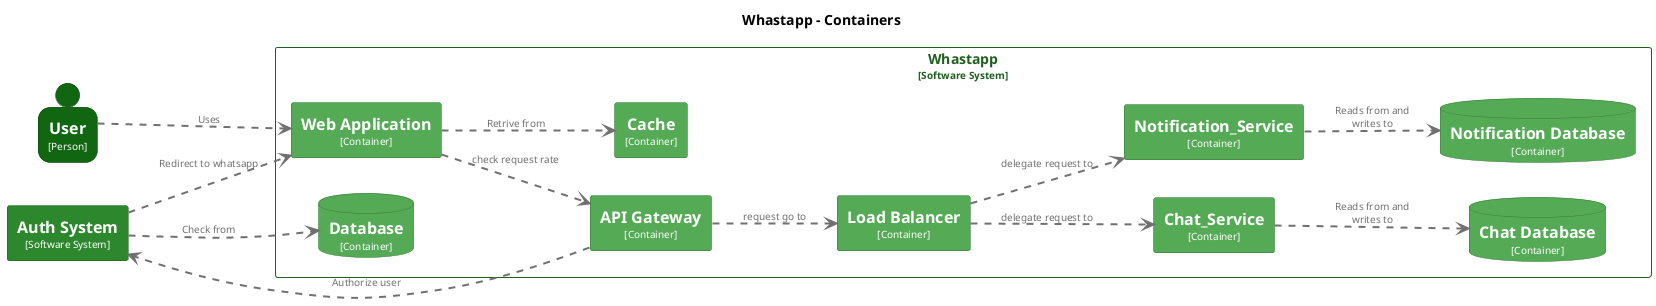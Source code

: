 @startuml
set separator none
title Whastapp - Containers

left to right direction

skinparam {
  arrowFontSize 10
  defaultTextAlignment center
  wrapWidth 200
  maxMessageSize 100
}

hide stereotype

skinparam rectangle<<Whastapp.APIGateway>> {
  BackgroundColor #55aa55
  FontColor #ffffff
  BorderColor #3b763b
  shadowing false
}
skinparam rectangle<<AuthSystem>> {
  BackgroundColor #2d882d
  FontColor #ffffff
  BorderColor #1f5f1f
  shadowing false
}
skinparam rectangle<<Whastapp.Cache>> {
  BackgroundColor #55aa55
  FontColor #ffffff
  BorderColor #3b763b
  shadowing false
}
skinparam database<<Whastapp.ChatDatabase>> {
  BackgroundColor #55aa55
  FontColor #ffffff
  BorderColor #3b763b
  shadowing false
}
skinparam rectangle<<Whastapp.Chat_Service>> {
  BackgroundColor #55aa55
  FontColor #ffffff
  BorderColor #3b763b
  shadowing false
}
skinparam database<<Whastapp.Database>> {
  BackgroundColor #55aa55
  FontColor #ffffff
  BorderColor #3b763b
  shadowing false
}
skinparam rectangle<<Whastapp.LoadBalancer>> {
  BackgroundColor #55aa55
  FontColor #ffffff
  BorderColor #3b763b
  shadowing false
}
skinparam database<<Whastapp.NotificationDatabase>> {
  BackgroundColor #55aa55
  FontColor #ffffff
  BorderColor #3b763b
  shadowing false
}
skinparam rectangle<<Whastapp.Notification_Service>> {
  BackgroundColor #55aa55
  FontColor #ffffff
  BorderColor #3b763b
  shadowing false
}
skinparam person<<User>> {
  BackgroundColor #116611
  FontColor #ffffff
  BorderColor #0b470b
  shadowing false
}
skinparam rectangle<<Whastapp.WebApplication>> {
  BackgroundColor #55aa55
  FontColor #ffffff
  BorderColor #3b763b
  shadowing false
}
skinparam rectangle<<Whastapp>> {
  BorderColor #1f5f1f
  FontColor #1f5f1f
  shadowing false
}

person "==User\n<size:10>[Person]</size>" <<User>> as User
rectangle "==Auth System\n<size:10>[Software System]</size>" <<AuthSystem>> as AuthSystem

rectangle "Whastapp\n<size:10>[Software System]</size>" <<Whastapp>> {
  rectangle "==Chat_Service\n<size:10>[Container]</size>" <<Whastapp.Chat_Service>> as Whastapp.Chat_Service
  rectangle "==Notification_Service\n<size:10>[Container]</size>" <<Whastapp.Notification_Service>> as Whastapp.Notification_Service
  rectangle "==Load Balancer\n<size:10>[Container]</size>" <<Whastapp.LoadBalancer>> as Whastapp.LoadBalancer
  rectangle "==Cache\n<size:10>[Container]</size>" <<Whastapp.Cache>> as Whastapp.Cache
  database "==Chat Database\n<size:10>[Container]</size>" <<Whastapp.ChatDatabase>> as Whastapp.ChatDatabase
  database "==Notification Database\n<size:10>[Container]</size>" <<Whastapp.NotificationDatabase>> as Whastapp.NotificationDatabase
  database "==Database\n<size:10>[Container]</size>" <<Whastapp.Database>> as Whastapp.Database
  rectangle "==Web Application\n<size:10>[Container]</size>" <<Whastapp.WebApplication>> as Whastapp.WebApplication
  rectangle "==API Gateway\n<size:10>[Container]</size>" <<Whastapp.APIGateway>> as Whastapp.APIGateway
}

User .[#707070,thickness=2].> Whastapp.WebApplication : "<color:#707070>Uses"
AuthSystem .[#707070,thickness=2].> Whastapp.WebApplication : "<color:#707070>Redirect to whatsapp"
AuthSystem .[#707070,thickness=2].> Whastapp.Database : "<color:#707070>Check from"
Whastapp.WebApplication .[#707070,thickness=2].> Whastapp.Cache : "<color:#707070>Retrive from"
Whastapp.WebApplication .[#707070,thickness=2].> Whastapp.APIGateway : "<color:#707070>check request rate"
Whastapp.APIGateway .[#707070,thickness=2].> Whastapp.LoadBalancer : "<color:#707070>request go to"
Whastapp.LoadBalancer .[#707070,thickness=2].> Whastapp.Chat_Service : "<color:#707070>delegate request to"
Whastapp.LoadBalancer .[#707070,thickness=2].> Whastapp.Notification_Service : "<color:#707070>delegate request to"
Whastapp.Notification_Service .[#707070,thickness=2].> Whastapp.NotificationDatabase : "<color:#707070>Reads from and writes to"
Whastapp.APIGateway .[#707070,thickness=2].> AuthSystem : "<color:#707070>Authorize user"
Whastapp.Chat_Service .[#707070,thickness=2].> Whastapp.ChatDatabase : "<color:#707070>Reads from and writes to"
@enduml